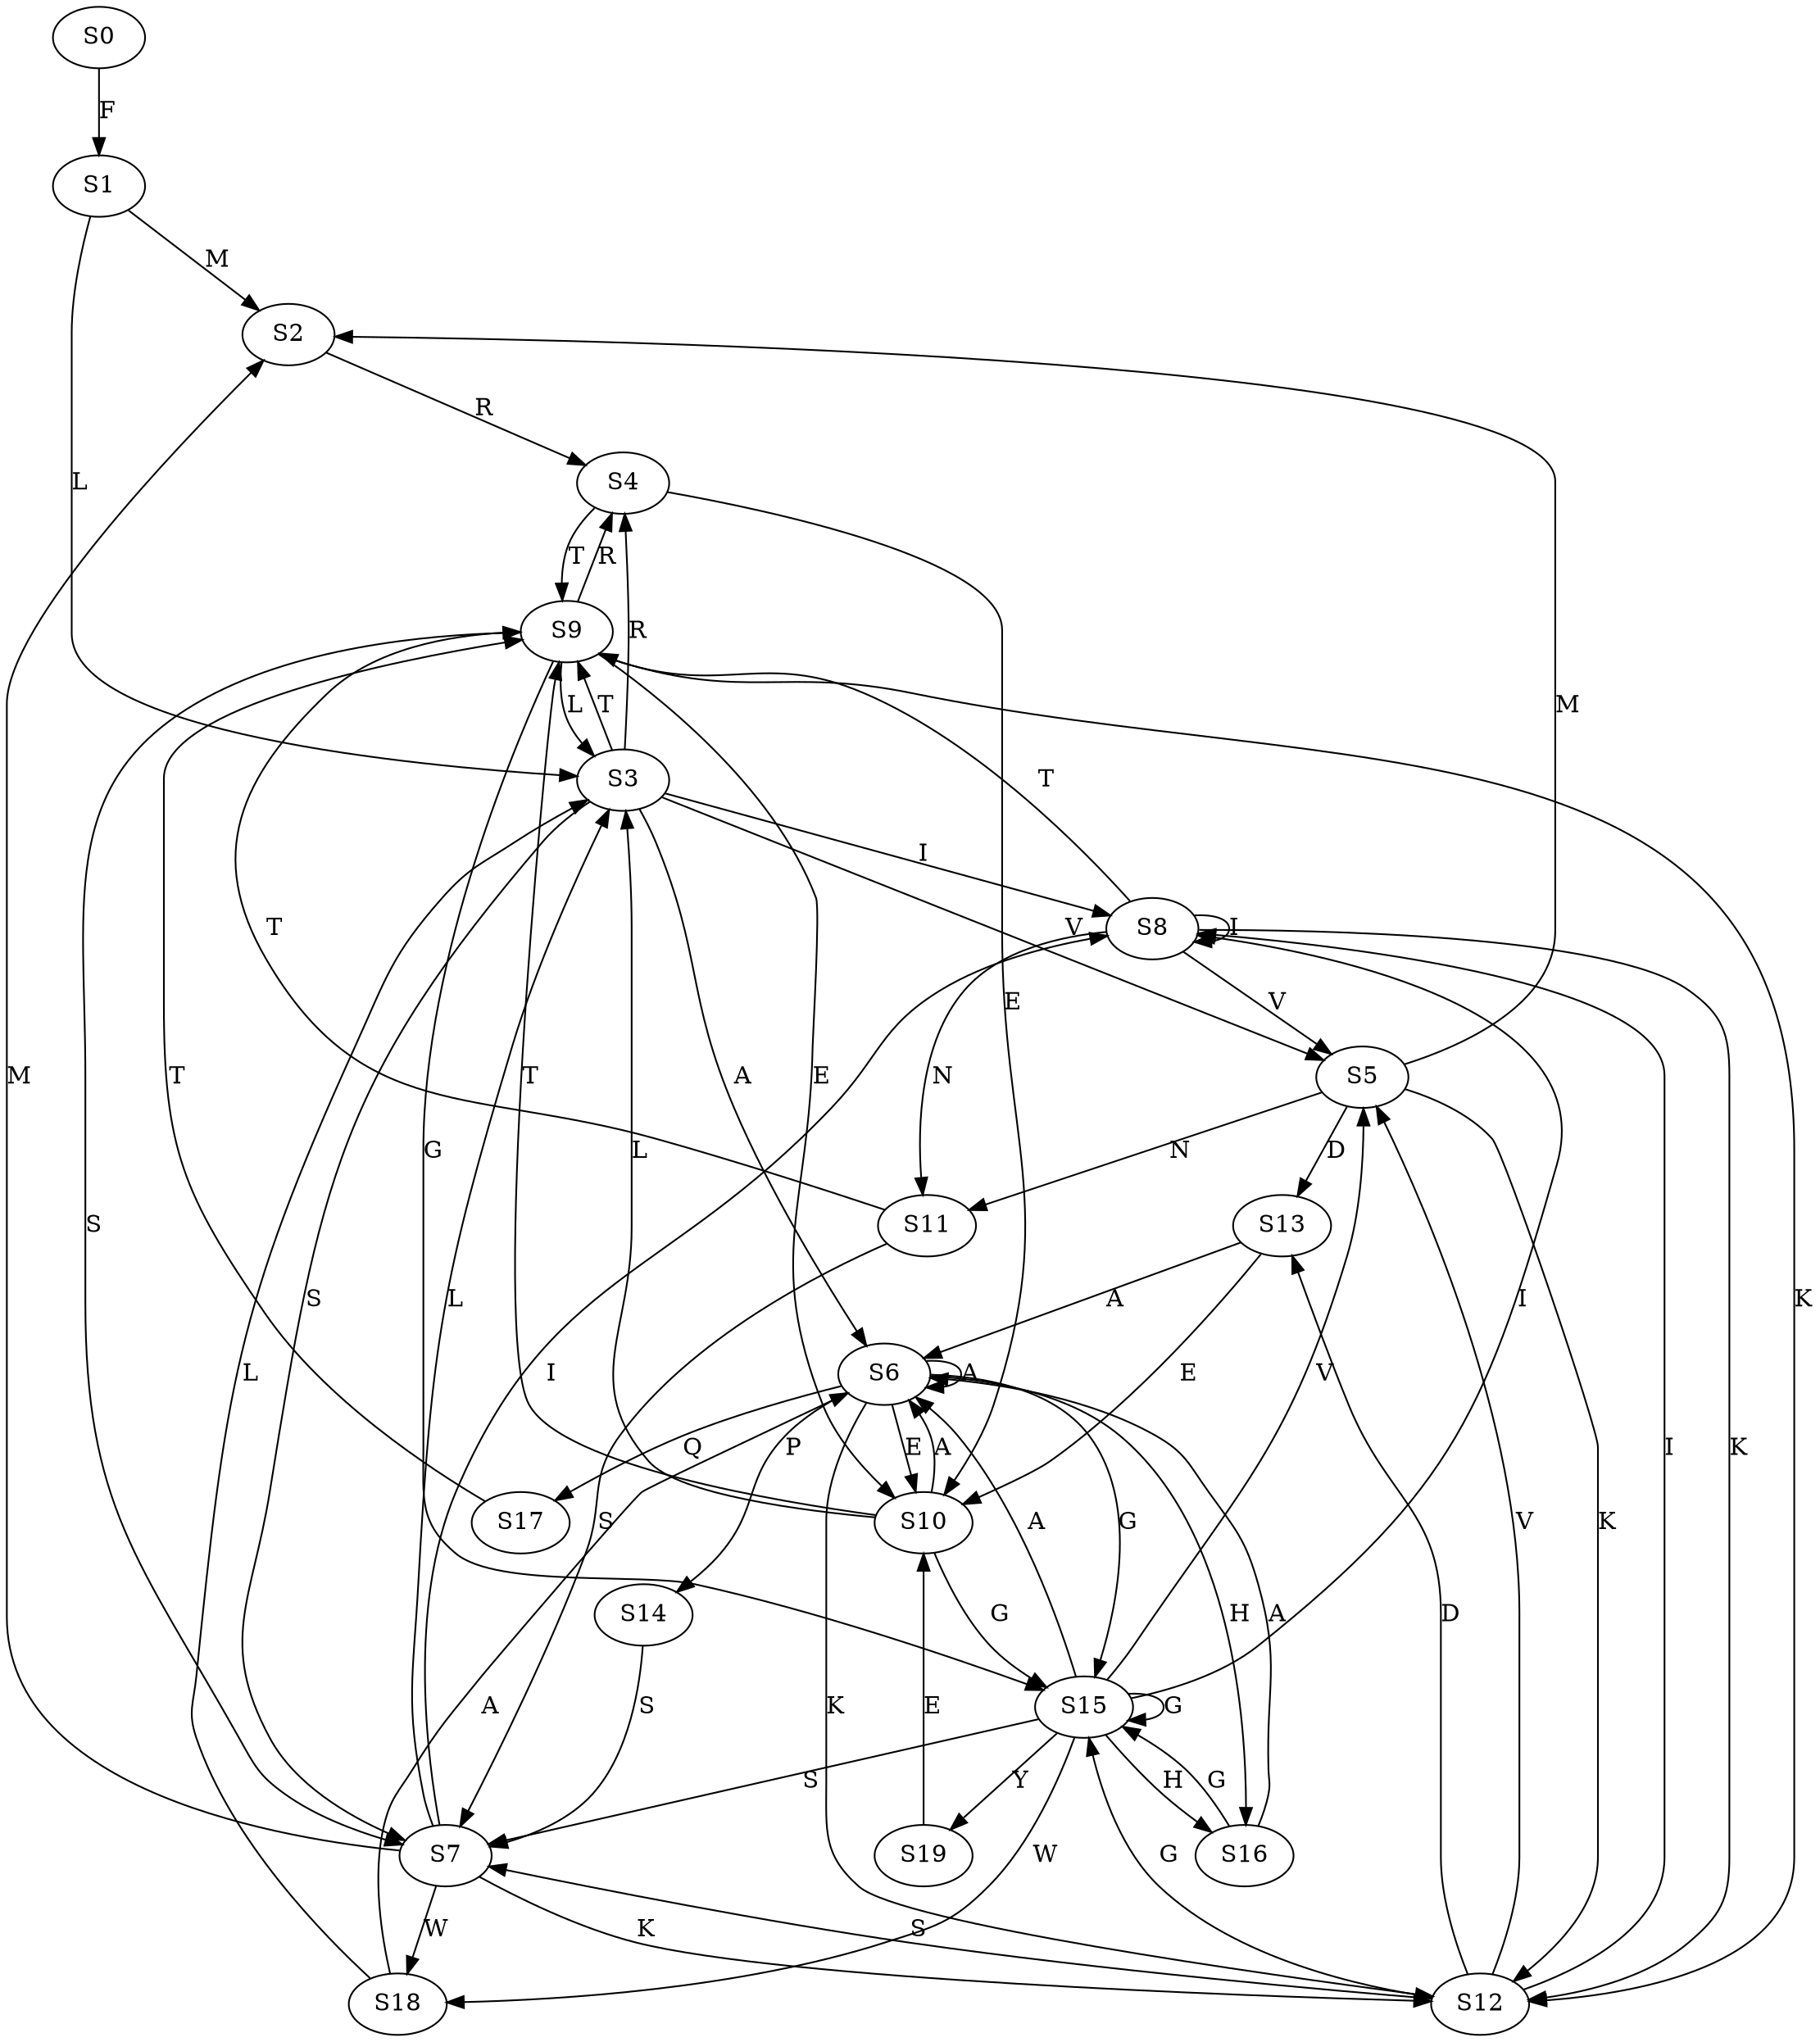 strict digraph  {
	S0 -> S1 [ label = F ];
	S1 -> S2 [ label = M ];
	S1 -> S3 [ label = L ];
	S2 -> S4 [ label = R ];
	S3 -> S5 [ label = V ];
	S3 -> S6 [ label = A ];
	S3 -> S7 [ label = S ];
	S3 -> S8 [ label = I ];
	S3 -> S9 [ label = T ];
	S3 -> S4 [ label = R ];
	S4 -> S10 [ label = E ];
	S4 -> S9 [ label = T ];
	S5 -> S2 [ label = M ];
	S5 -> S11 [ label = N ];
	S5 -> S12 [ label = K ];
	S5 -> S13 [ label = D ];
	S6 -> S14 [ label = P ];
	S6 -> S12 [ label = K ];
	S6 -> S6 [ label = A ];
	S6 -> S15 [ label = G ];
	S6 -> S16 [ label = H ];
	S6 -> S10 [ label = E ];
	S6 -> S17 [ label = Q ];
	S7 -> S3 [ label = L ];
	S7 -> S12 [ label = K ];
	S7 -> S2 [ label = M ];
	S7 -> S18 [ label = W ];
	S7 -> S8 [ label = I ];
	S8 -> S11 [ label = N ];
	S8 -> S12 [ label = K ];
	S8 -> S9 [ label = T ];
	S8 -> S8 [ label = I ];
	S8 -> S5 [ label = V ];
	S9 -> S12 [ label = K ];
	S9 -> S3 [ label = L ];
	S9 -> S4 [ label = R ];
	S9 -> S7 [ label = S ];
	S9 -> S15 [ label = G ];
	S9 -> S10 [ label = E ];
	S10 -> S15 [ label = G ];
	S10 -> S6 [ label = A ];
	S10 -> S3 [ label = L ];
	S10 -> S9 [ label = T ];
	S11 -> S9 [ label = T ];
	S11 -> S7 [ label = S ];
	S12 -> S13 [ label = D ];
	S12 -> S5 [ label = V ];
	S12 -> S15 [ label = G ];
	S12 -> S8 [ label = I ];
	S12 -> S7 [ label = S ];
	S13 -> S6 [ label = A ];
	S13 -> S10 [ label = E ];
	S14 -> S7 [ label = S ];
	S15 -> S18 [ label = W ];
	S15 -> S5 [ label = V ];
	S15 -> S6 [ label = A ];
	S15 -> S19 [ label = Y ];
	S15 -> S7 [ label = S ];
	S15 -> S8 [ label = I ];
	S15 -> S15 [ label = G ];
	S15 -> S16 [ label = H ];
	S16 -> S6 [ label = A ];
	S16 -> S15 [ label = G ];
	S17 -> S9 [ label = T ];
	S18 -> S6 [ label = A ];
	S18 -> S3 [ label = L ];
	S19 -> S10 [ label = E ];
}
